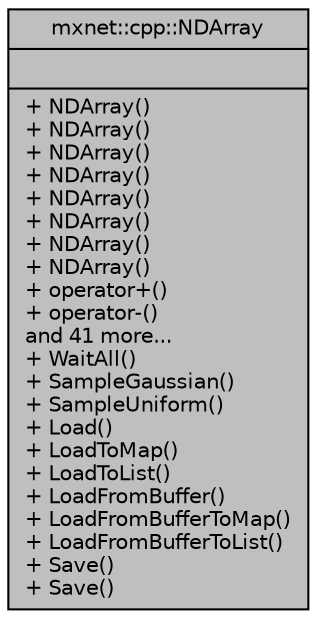 digraph "mxnet::cpp::NDArray"
{
 // LATEX_PDF_SIZE
  edge [fontname="Helvetica",fontsize="10",labelfontname="Helvetica",labelfontsize="10"];
  node [fontname="Helvetica",fontsize="10",shape=record];
  Node1 [label="{mxnet::cpp::NDArray\n||+ NDArray()\l+ NDArray()\l+ NDArray()\l+ NDArray()\l+ NDArray()\l+ NDArray()\l+ NDArray()\l+ NDArray()\l+ operator+()\l+ operator-()\land 41 more...\l+ WaitAll()\l+ SampleGaussian()\l+ SampleUniform()\l+ Load()\l+ LoadToMap()\l+ LoadToList()\l+ LoadFromBuffer()\l+ LoadFromBufferToMap()\l+ LoadFromBufferToList()\l+ Save()\l+ Save()\l}",height=0.2,width=0.4,color="black", fillcolor="grey75", style="filled", fontcolor="black",tooltip="NDArray interface."];
}
